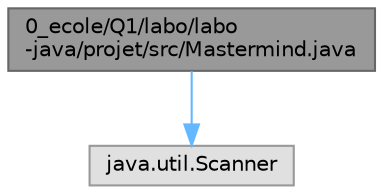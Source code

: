 digraph "0_ecole/Q1/labo/labo-java/projet/src/Mastermind.java"
{
 // LATEX_PDF_SIZE
  bgcolor="transparent";
  edge [fontname=Helvetica,fontsize=10,labelfontname=Helvetica,labelfontsize=10];
  node [fontname=Helvetica,fontsize=10,shape=box,height=0.2,width=0.4];
  Node1 [id="Node000001",label="0_ecole/Q1/labo/labo\l-java/projet/src/Mastermind.java",height=0.2,width=0.4,color="gray40", fillcolor="grey60", style="filled", fontcolor="black",tooltip=" "];
  Node1 -> Node2 [id="edge1_Node000001_Node000002",color="steelblue1",style="solid",tooltip=" "];
  Node2 [id="Node000002",label="java.util.Scanner",height=0.2,width=0.4,color="grey60", fillcolor="#E0E0E0", style="filled",tooltip=" "];
}
